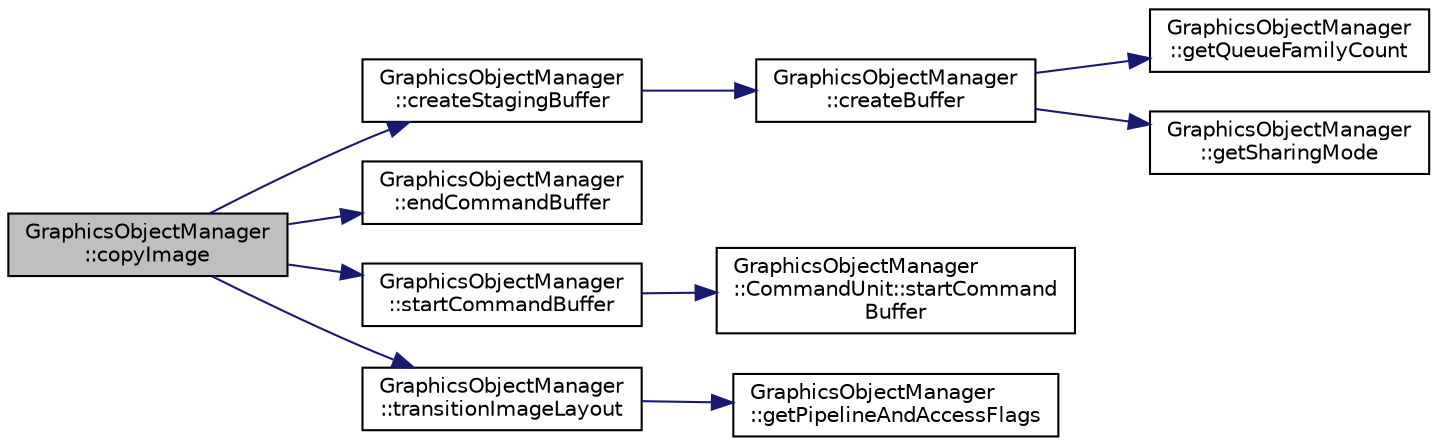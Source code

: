 digraph "GraphicsObjectManager::copyImage"
{
 // LATEX_PDF_SIZE
  edge [fontname="Helvetica",fontsize="10",labelfontname="Helvetica",labelfontsize="10"];
  node [fontname="Helvetica",fontsize="10",shape=record];
  rankdir="LR";
  Node1 [label="GraphicsObjectManager\l::copyImage",height=0.2,width=0.4,color="black", fillcolor="grey75", style="filled", fontcolor="black",tooltip="Copies the given data to the given image."];
  Node1 -> Node2 [color="midnightblue",fontsize="10",style="solid",fontname="Helvetica"];
  Node2 [label="GraphicsObjectManager\l::createStagingBuffer",height=0.2,width=0.4,color="black", fillcolor="white", style="filled",URL="$classGraphicsObjectManager.html#a0f54e4c067ab0dea4897191617d9a722",tooltip="Helper for creating a staging buffer."];
  Node2 -> Node3 [color="midnightblue",fontsize="10",style="solid",fontname="Helvetica"];
  Node3 [label="GraphicsObjectManager\l::createBuffer",height=0.2,width=0.4,color="black", fillcolor="white", style="filled",URL="$classGraphicsObjectManager.html#acaa2f62a870f1426abe523acb1d8ef6f",tooltip="Creates a buffer with the given parameters."];
  Node3 -> Node4 [color="midnightblue",fontsize="10",style="solid",fontname="Helvetica"];
  Node4 [label="GraphicsObjectManager\l::getQueueFamilyCount",height=0.2,width=0.4,color="black", fillcolor="white", style="filled",URL="$classGraphicsObjectManager.html#a48087fcc6c8ff32a160ff8105240538d",tooltip="Returns number of queue families."];
  Node3 -> Node5 [color="midnightblue",fontsize="10",style="solid",fontname="Helvetica"];
  Node5 [label="GraphicsObjectManager\l::getSharingMode",height=0.2,width=0.4,color="black", fillcolor="white", style="filled",URL="$classGraphicsObjectManager.html#a1f57aa379d9151b4dcb74622f011e008",tooltip="Returns the sharing mode of created resources."];
  Node1 -> Node6 [color="midnightblue",fontsize="10",style="solid",fontname="Helvetica"];
  Node6 [label="GraphicsObjectManager\l::endCommandBuffer",height=0.2,width=0.4,color="black", fillcolor="white", style="filled",URL="$classGraphicsObjectManager.html#a8db31ba380265e1794f57cc65962f58b",tooltip="Submits the given command buffer to be executed on the gpu."];
  Node1 -> Node7 [color="midnightblue",fontsize="10",style="solid",fontname="Helvetica"];
  Node7 [label="GraphicsObjectManager\l::startCommandBuffer",height=0.2,width=0.4,color="black", fillcolor="white", style="filled",URL="$classGraphicsObjectManager.html#a6245170a0f8269dc6bea1edcda0ac60c",tooltip="Allocates and begins a command buffer."];
  Node7 -> Node8 [color="midnightblue",fontsize="10",style="solid",fontname="Helvetica"];
  Node8 [label="GraphicsObjectManager\l::CommandUnit::startCommand\lBuffer",height=0.2,width=0.4,color="black", fillcolor="white", style="filled",URL="$structGraphicsObjectManager_1_1CommandUnit.html#a062348d8349e31388763a6a7e6ed5148",tooltip=" "];
  Node1 -> Node9 [color="midnightblue",fontsize="10",style="solid",fontname="Helvetica"];
  Node9 [label="GraphicsObjectManager\l::transitionImageLayout",height=0.2,width=0.4,color="black", fillcolor="white", style="filled",URL="$classGraphicsObjectManager.html#ae498965da68ae9ead548d9c32aab4368",tooltip="Records image layout transition barrier to the given command buffer."];
  Node9 -> Node10 [color="midnightblue",fontsize="10",style="solid",fontname="Helvetica"];
  Node10 [label="GraphicsObjectManager\l::getPipelineAndAccessFlags",height=0.2,width=0.4,color="black", fillcolor="white", style="filled",URL="$classGraphicsObjectManager.html#a120007297e679f8ef7555f8acd312dd6",tooltip="Fills access masks and pipeline stages when given source and destination layouts for an image."];
}

